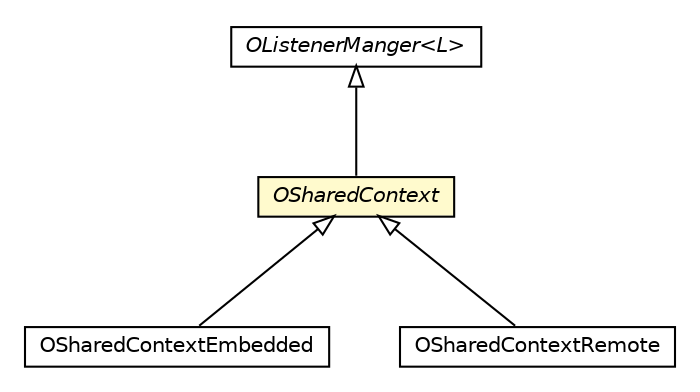 #!/usr/local/bin/dot
#
# Class diagram 
# Generated by UMLGraph version R5_6-24-gf6e263 (http://www.umlgraph.org/)
#

digraph G {
	edge [fontname="Helvetica",fontsize=10,labelfontname="Helvetica",labelfontsize=10];
	node [fontname="Helvetica",fontsize=10,shape=plaintext];
	nodesep=0.25;
	ranksep=0.5;
	// com.orientechnologies.common.listener.OListenerManger<L>
	c7077109 [label=<<table title="com.orientechnologies.common.listener.OListenerManger" border="0" cellborder="1" cellspacing="0" cellpadding="2" port="p" href="../../../common/listener/OListenerManger.html">
		<tr><td><table border="0" cellspacing="0" cellpadding="1">
<tr><td align="center" balign="center"><font face="Helvetica-Oblique"> OListenerManger&lt;L&gt; </font></td></tr>
		</table></td></tr>
		</table>>, URL="../../../common/listener/OListenerManger.html", fontname="Helvetica", fontcolor="black", fontsize=10.0];
	// com.orientechnologies.orient.core.db.OSharedContext
	c7077202 [label=<<table title="com.orientechnologies.orient.core.db.OSharedContext" border="0" cellborder="1" cellspacing="0" cellpadding="2" port="p" bgcolor="lemonChiffon" href="./OSharedContext.html">
		<tr><td><table border="0" cellspacing="0" cellpadding="1">
<tr><td align="center" balign="center"><font face="Helvetica-Oblique"> OSharedContext </font></td></tr>
		</table></td></tr>
		</table>>, URL="./OSharedContext.html", fontname="Helvetica", fontcolor="black", fontsize=10.0];
	// com.orientechnologies.orient.core.db.OSharedContextEmbedded
	c7077205 [label=<<table title="com.orientechnologies.orient.core.db.OSharedContextEmbedded" border="0" cellborder="1" cellspacing="0" cellpadding="2" port="p" href="./OSharedContextEmbedded.html">
		<tr><td><table border="0" cellspacing="0" cellpadding="1">
<tr><td align="center" balign="center"> OSharedContextEmbedded </td></tr>
		</table></td></tr>
		</table>>, URL="./OSharedContextEmbedded.html", fontname="Helvetica", fontcolor="black", fontsize=10.0];
	// com.orientechnologies.orient.core.db.document.OSharedContextRemote
	c7077303 [label=<<table title="com.orientechnologies.orient.core.db.document.OSharedContextRemote" border="0" cellborder="1" cellspacing="0" cellpadding="2" port="p" href="./document/OSharedContextRemote.html">
		<tr><td><table border="0" cellspacing="0" cellpadding="1">
<tr><td align="center" balign="center"> OSharedContextRemote </td></tr>
		</table></td></tr>
		</table>>, URL="./document/OSharedContextRemote.html", fontname="Helvetica", fontcolor="black", fontsize=10.0];
	//com.orientechnologies.orient.core.db.OSharedContext extends com.orientechnologies.common.listener.OListenerManger<com.orientechnologies.orient.core.db.OMetadataUpdateListener>
	c7077109:p -> c7077202:p [dir=back,arrowtail=empty];
	//com.orientechnologies.orient.core.db.OSharedContextEmbedded extends com.orientechnologies.orient.core.db.OSharedContext
	c7077202:p -> c7077205:p [dir=back,arrowtail=empty];
	//com.orientechnologies.orient.core.db.document.OSharedContextRemote extends com.orientechnologies.orient.core.db.OSharedContext
	c7077202:p -> c7077303:p [dir=back,arrowtail=empty];
}

